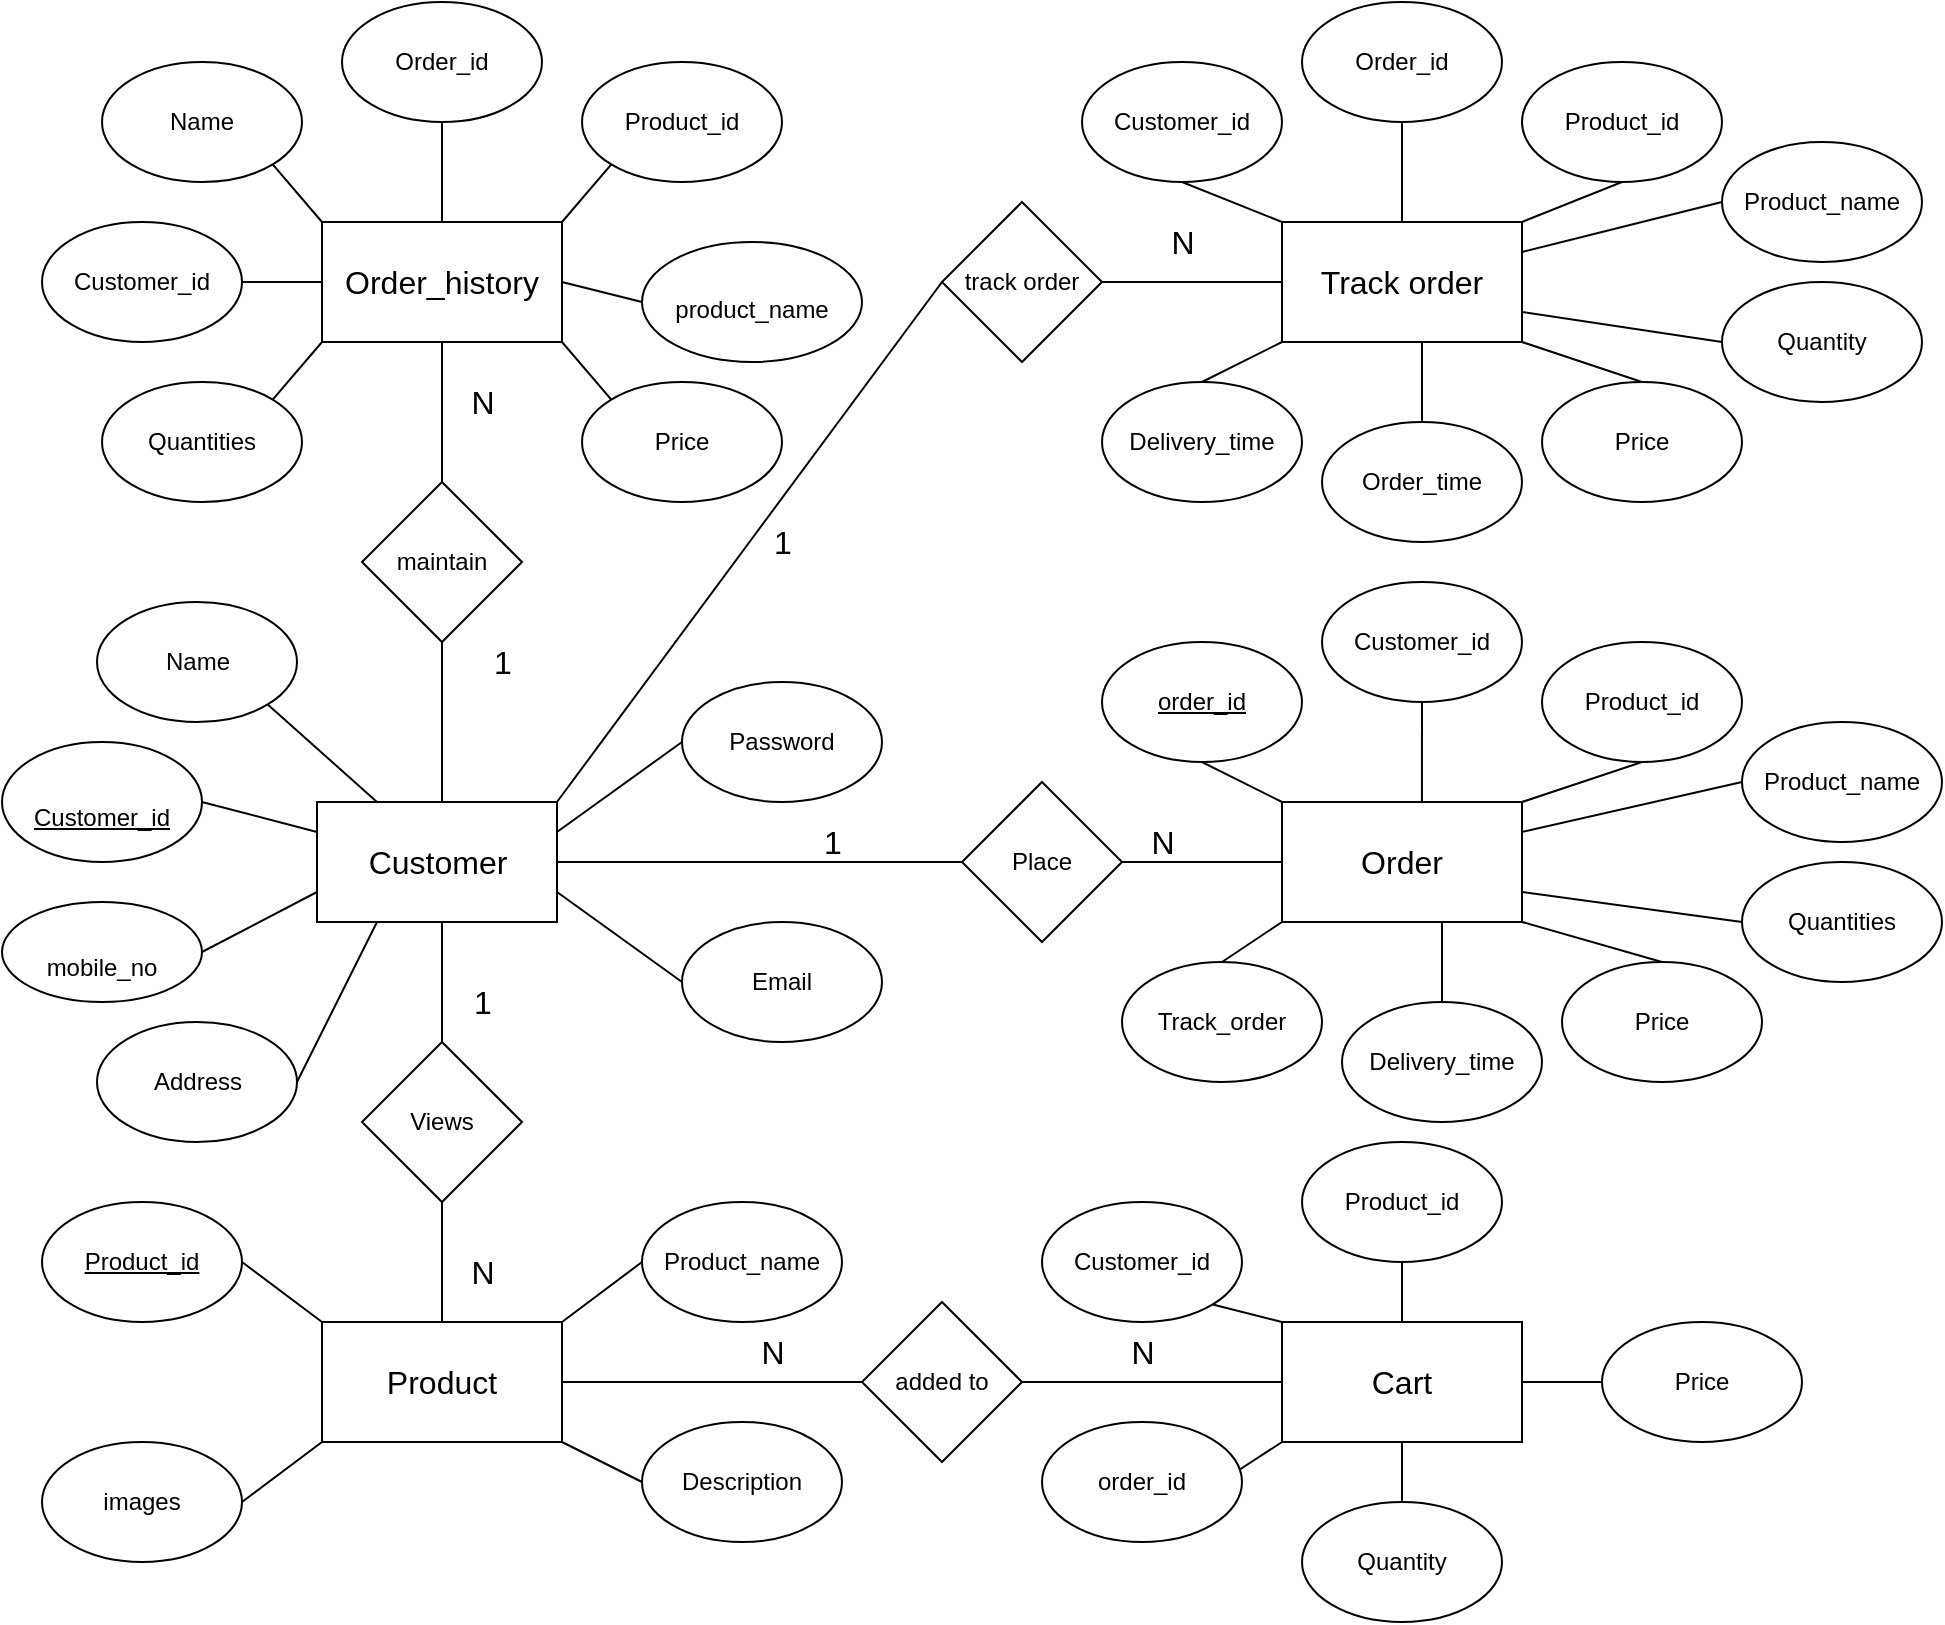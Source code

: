 <mxfile version="20.5.1" type="github">
  <diagram id="R2lEEEUBdFMjLlhIrx00" name="Page-1">
    <mxGraphModel dx="1384" dy="729" grid="1" gridSize="10" guides="1" tooltips="1" connect="1" arrows="1" fold="1" page="1" pageScale="1" pageWidth="850" pageHeight="1100" math="0" shadow="0" extFonts="Permanent Marker^https://fonts.googleapis.com/css?family=Permanent+Marker">
      <root>
        <mxCell id="0" />
        <mxCell id="1" parent="0" />
        <mxCell id="xv_gtzmwuyqn3bFnvwPB-1" value="&lt;h1 style=&quot;font-size: 16px;&quot;&gt;&lt;span style=&quot;font-weight: normal;&quot;&gt;&lt;font face=&quot;Helvetica&quot;&gt;Order_history&lt;/font&gt;&lt;/span&gt;&lt;/h1&gt;" style="rounded=0;whiteSpace=wrap;html=1;fontFamily=Times New Roman;" parent="1" vertex="1">
          <mxGeometry x="160" y="120" width="120" height="60" as="geometry" />
        </mxCell>
        <mxCell id="xv_gtzmwuyqn3bFnvwPB-2" value="Name" style="ellipse;whiteSpace=wrap;html=1;" parent="1" vertex="1">
          <mxGeometry x="50" y="40" width="100" height="60" as="geometry" />
        </mxCell>
        <mxCell id="xv_gtzmwuyqn3bFnvwPB-3" value="Customer_id" style="ellipse;whiteSpace=wrap;html=1;" parent="1" vertex="1">
          <mxGeometry x="20" y="120" width="100" height="60" as="geometry" />
        </mxCell>
        <mxCell id="xv_gtzmwuyqn3bFnvwPB-4" value="Order_id" style="ellipse;whiteSpace=wrap;html=1;" parent="1" vertex="1">
          <mxGeometry x="170" y="10" width="100" height="60" as="geometry" />
        </mxCell>
        <mxCell id="xv_gtzmwuyqn3bFnvwPB-5" value="Product_id" style="ellipse;whiteSpace=wrap;html=1;" parent="1" vertex="1">
          <mxGeometry x="290" y="40" width="100" height="60" as="geometry" />
        </mxCell>
        <mxCell id="xv_gtzmwuyqn3bFnvwPB-6" value="&lt;h1 style=&quot;&quot;&gt;&lt;span style=&quot;font-weight: normal;&quot;&gt;&lt;font style=&quot;font-size: 12px;&quot;&gt;product_name&lt;/font&gt;&lt;/span&gt;&lt;/h1&gt;" style="ellipse;whiteSpace=wrap;html=1;" parent="1" vertex="1">
          <mxGeometry x="320" y="130" width="110" height="60" as="geometry" />
        </mxCell>
        <mxCell id="xv_gtzmwuyqn3bFnvwPB-7" value="Quantities" style="ellipse;whiteSpace=wrap;html=1;" parent="1" vertex="1">
          <mxGeometry x="50" y="200" width="100" height="60" as="geometry" />
        </mxCell>
        <mxCell id="xv_gtzmwuyqn3bFnvwPB-8" value="Price" style="ellipse;whiteSpace=wrap;html=1;" parent="1" vertex="1">
          <mxGeometry x="290" y="200" width="100" height="60" as="geometry" />
        </mxCell>
        <mxCell id="xv_gtzmwuyqn3bFnvwPB-9" value="maintain" style="rhombus;whiteSpace=wrap;html=1;" parent="1" vertex="1">
          <mxGeometry x="180" y="250" width="80" height="80" as="geometry" />
        </mxCell>
        <mxCell id="xv_gtzmwuyqn3bFnvwPB-10" value="&lt;font style=&quot;font-size: 16px;&quot;&gt;Customer&lt;/font&gt;" style="rounded=0;whiteSpace=wrap;html=1;" parent="1" vertex="1">
          <mxGeometry x="157.5" y="410" width="120" height="60" as="geometry" />
        </mxCell>
        <mxCell id="xv_gtzmwuyqn3bFnvwPB-11" value="&lt;br&gt;mobile_no" style="ellipse;whiteSpace=wrap;html=1;" parent="1" vertex="1">
          <mxGeometry y="460" width="100" height="50" as="geometry" />
        </mxCell>
        <mxCell id="xv_gtzmwuyqn3bFnvwPB-12" value="&lt;br&gt;&lt;u&gt;Customer_id&lt;/u&gt;&lt;br&gt;" style="ellipse;whiteSpace=wrap;html=1;" parent="1" vertex="1">
          <mxGeometry y="380" width="100" height="60" as="geometry" />
        </mxCell>
        <mxCell id="xv_gtzmwuyqn3bFnvwPB-13" value="Email" style="ellipse;whiteSpace=wrap;html=1;" parent="1" vertex="1">
          <mxGeometry x="340" y="470" width="100" height="60" as="geometry" />
        </mxCell>
        <mxCell id="xv_gtzmwuyqn3bFnvwPB-14" value="Address" style="ellipse;whiteSpace=wrap;html=1;" parent="1" vertex="1">
          <mxGeometry x="47.5" y="520" width="100" height="60" as="geometry" />
        </mxCell>
        <mxCell id="xv_gtzmwuyqn3bFnvwPB-15" value="Name" style="ellipse;whiteSpace=wrap;html=1;" parent="1" vertex="1">
          <mxGeometry x="47.5" y="310" width="100" height="60" as="geometry" />
        </mxCell>
        <mxCell id="xv_gtzmwuyqn3bFnvwPB-16" value="Password" style="ellipse;whiteSpace=wrap;html=1;" parent="1" vertex="1">
          <mxGeometry x="340" y="350" width="100" height="60" as="geometry" />
        </mxCell>
        <mxCell id="xv_gtzmwuyqn3bFnvwPB-17" value="Views" style="rhombus;whiteSpace=wrap;html=1;" parent="1" vertex="1">
          <mxGeometry x="180" y="530" width="80" height="80" as="geometry" />
        </mxCell>
        <mxCell id="xv_gtzmwuyqn3bFnvwPB-18" value="&lt;font style=&quot;font-size: 16px;&quot;&gt;Product&lt;/font&gt;" style="rounded=0;whiteSpace=wrap;html=1;" parent="1" vertex="1">
          <mxGeometry x="160" y="670" width="120" height="60" as="geometry" />
        </mxCell>
        <mxCell id="xv_gtzmwuyqn3bFnvwPB-19" value="&lt;u&gt;Product_id&lt;/u&gt;" style="ellipse;whiteSpace=wrap;html=1;" parent="1" vertex="1">
          <mxGeometry x="20" y="610" width="100" height="60" as="geometry" />
        </mxCell>
        <mxCell id="xv_gtzmwuyqn3bFnvwPB-20" value="images" style="ellipse;whiteSpace=wrap;html=1;" parent="1" vertex="1">
          <mxGeometry x="20" y="730" width="100" height="60" as="geometry" />
        </mxCell>
        <mxCell id="xv_gtzmwuyqn3bFnvwPB-21" value="Product_name" style="ellipse;whiteSpace=wrap;html=1;" parent="1" vertex="1">
          <mxGeometry x="320" y="610" width="100" height="60" as="geometry" />
        </mxCell>
        <mxCell id="xv_gtzmwuyqn3bFnvwPB-22" value="Description" style="ellipse;whiteSpace=wrap;html=1;" parent="1" vertex="1">
          <mxGeometry x="320" y="720" width="100" height="60" as="geometry" />
        </mxCell>
        <mxCell id="xv_gtzmwuyqn3bFnvwPB-23" value="added to" style="rhombus;whiteSpace=wrap;html=1;" parent="1" vertex="1">
          <mxGeometry x="430" y="660" width="80" height="80" as="geometry" />
        </mxCell>
        <mxCell id="xv_gtzmwuyqn3bFnvwPB-24" value="&lt;font style=&quot;font-size: 16px;&quot;&gt;Cart&lt;/font&gt;" style="rounded=0;whiteSpace=wrap;html=1;" parent="1" vertex="1">
          <mxGeometry x="640" y="670" width="120" height="60" as="geometry" />
        </mxCell>
        <mxCell id="xv_gtzmwuyqn3bFnvwPB-25" value="Customer_id" style="ellipse;whiteSpace=wrap;html=1;" parent="1" vertex="1">
          <mxGeometry x="520" y="610" width="100" height="60" as="geometry" />
        </mxCell>
        <mxCell id="xv_gtzmwuyqn3bFnvwPB-26" value="order_id" style="ellipse;whiteSpace=wrap;html=1;" parent="1" vertex="1">
          <mxGeometry x="520" y="720" width="100" height="60" as="geometry" />
        </mxCell>
        <mxCell id="xv_gtzmwuyqn3bFnvwPB-27" value="Product_id" style="ellipse;whiteSpace=wrap;html=1;" parent="1" vertex="1">
          <mxGeometry x="650" y="580" width="100" height="60" as="geometry" />
        </mxCell>
        <mxCell id="xv_gtzmwuyqn3bFnvwPB-28" value="Quantity" style="ellipse;whiteSpace=wrap;html=1;" parent="1" vertex="1">
          <mxGeometry x="650" y="760" width="100" height="60" as="geometry" />
        </mxCell>
        <mxCell id="xv_gtzmwuyqn3bFnvwPB-29" value="Price" style="ellipse;whiteSpace=wrap;html=1;" parent="1" vertex="1">
          <mxGeometry x="800" y="670" width="100" height="60" as="geometry" />
        </mxCell>
        <mxCell id="xv_gtzmwuyqn3bFnvwPB-30" value="track order" style="rhombus;whiteSpace=wrap;html=1;" parent="1" vertex="1">
          <mxGeometry x="470" y="110" width="80" height="80" as="geometry" />
        </mxCell>
        <mxCell id="xv_gtzmwuyqn3bFnvwPB-31" value="Place" style="rhombus;whiteSpace=wrap;html=1;" parent="1" vertex="1">
          <mxGeometry x="480" y="400" width="80" height="80" as="geometry" />
        </mxCell>
        <mxCell id="xv_gtzmwuyqn3bFnvwPB-32" value="" style="endArrow=none;html=1;rounded=0;exitX=1;exitY=0;exitDx=0;exitDy=0;entryX=0;entryY=0.5;entryDx=0;entryDy=0;" parent="1" source="xv_gtzmwuyqn3bFnvwPB-10" target="xv_gtzmwuyqn3bFnvwPB-30" edge="1">
          <mxGeometry width="50" height="50" relative="1" as="geometry">
            <mxPoint x="420" y="490" as="sourcePoint" />
            <mxPoint x="470" y="440" as="targetPoint" />
          </mxGeometry>
        </mxCell>
        <mxCell id="xv_gtzmwuyqn3bFnvwPB-33" value="" style="endArrow=none;html=1;rounded=0;exitX=1;exitY=0.5;exitDx=0;exitDy=0;entryX=0;entryY=0.5;entryDx=0;entryDy=0;" parent="1" source="xv_gtzmwuyqn3bFnvwPB-10" target="xv_gtzmwuyqn3bFnvwPB-31" edge="1">
          <mxGeometry width="50" height="50" relative="1" as="geometry">
            <mxPoint x="660" y="340" as="sourcePoint" />
            <mxPoint x="710" y="290" as="targetPoint" />
          </mxGeometry>
        </mxCell>
        <mxCell id="xv_gtzmwuyqn3bFnvwPB-34" value="&lt;font style=&quot;font-size: 16px;&quot;&gt;Track order&lt;/font&gt;" style="rounded=0;whiteSpace=wrap;html=1;" parent="1" vertex="1">
          <mxGeometry x="640" y="120" width="120" height="60" as="geometry" />
        </mxCell>
        <mxCell id="xv_gtzmwuyqn3bFnvwPB-35" value="&lt;font style=&quot;font-size: 16px;&quot;&gt;Order&lt;/font&gt;" style="rounded=0;whiteSpace=wrap;html=1;" parent="1" vertex="1">
          <mxGeometry x="640" y="410" width="120" height="60" as="geometry" />
        </mxCell>
        <mxCell id="xv_gtzmwuyqn3bFnvwPB-36" value="Customer_id" style="ellipse;whiteSpace=wrap;html=1;" parent="1" vertex="1">
          <mxGeometry x="540" y="40" width="100" height="60" as="geometry" />
        </mxCell>
        <mxCell id="xv_gtzmwuyqn3bFnvwPB-37" value="Order_id" style="ellipse;whiteSpace=wrap;html=1;" parent="1" vertex="1">
          <mxGeometry x="650" y="10" width="100" height="60" as="geometry" />
        </mxCell>
        <mxCell id="xv_gtzmwuyqn3bFnvwPB-38" value="Product_id" style="ellipse;whiteSpace=wrap;html=1;" parent="1" vertex="1">
          <mxGeometry x="760" y="40" width="100" height="60" as="geometry" />
        </mxCell>
        <mxCell id="xv_gtzmwuyqn3bFnvwPB-39" value="Delivery_time" style="ellipse;whiteSpace=wrap;html=1;" parent="1" vertex="1">
          <mxGeometry x="550" y="200" width="100" height="60" as="geometry" />
        </mxCell>
        <mxCell id="xv_gtzmwuyqn3bFnvwPB-40" value="Price" style="ellipse;whiteSpace=wrap;html=1;" parent="1" vertex="1">
          <mxGeometry x="770" y="200" width="100" height="60" as="geometry" />
        </mxCell>
        <mxCell id="xv_gtzmwuyqn3bFnvwPB-43" value="Order_time" style="ellipse;whiteSpace=wrap;html=1;" parent="1" vertex="1">
          <mxGeometry x="660" y="220" width="100" height="60" as="geometry" />
        </mxCell>
        <mxCell id="xv_gtzmwuyqn3bFnvwPB-44" value="Product_name" style="ellipse;whiteSpace=wrap;html=1;" parent="1" vertex="1">
          <mxGeometry x="860" y="80" width="100" height="60" as="geometry" />
        </mxCell>
        <mxCell id="xv_gtzmwuyqn3bFnvwPB-45" value="Quantity" style="ellipse;whiteSpace=wrap;html=1;" parent="1" vertex="1">
          <mxGeometry x="860" y="150" width="100" height="60" as="geometry" />
        </mxCell>
        <mxCell id="xv_gtzmwuyqn3bFnvwPB-46" value="&lt;u&gt;order_id&lt;/u&gt;" style="ellipse;whiteSpace=wrap;html=1;" parent="1" vertex="1">
          <mxGeometry x="550" y="330" width="100" height="60" as="geometry" />
        </mxCell>
        <mxCell id="xv_gtzmwuyqn3bFnvwPB-47" value="Customer_id" style="ellipse;whiteSpace=wrap;html=1;" parent="1" vertex="1">
          <mxGeometry x="660" y="300" width="100" height="60" as="geometry" />
        </mxCell>
        <mxCell id="xv_gtzmwuyqn3bFnvwPB-48" value="Product_id" style="ellipse;whiteSpace=wrap;html=1;" parent="1" vertex="1">
          <mxGeometry x="770" y="330" width="100" height="60" as="geometry" />
        </mxCell>
        <mxCell id="xv_gtzmwuyqn3bFnvwPB-49" value="Product_name" style="ellipse;whiteSpace=wrap;html=1;" parent="1" vertex="1">
          <mxGeometry x="870" y="370" width="100" height="60" as="geometry" />
        </mxCell>
        <mxCell id="xv_gtzmwuyqn3bFnvwPB-50" value="Track_order" style="ellipse;whiteSpace=wrap;html=1;" parent="1" vertex="1">
          <mxGeometry x="560" y="490" width="100" height="60" as="geometry" />
        </mxCell>
        <mxCell id="xv_gtzmwuyqn3bFnvwPB-51" value="Price" style="ellipse;whiteSpace=wrap;html=1;" parent="1" vertex="1">
          <mxGeometry x="780" y="490" width="100" height="60" as="geometry" />
        </mxCell>
        <mxCell id="xv_gtzmwuyqn3bFnvwPB-52" value="Delivery_time" style="ellipse;whiteSpace=wrap;html=1;" parent="1" vertex="1">
          <mxGeometry x="670" y="510" width="100" height="60" as="geometry" />
        </mxCell>
        <mxCell id="xv_gtzmwuyqn3bFnvwPB-53" value="Quantities" style="ellipse;whiteSpace=wrap;html=1;" parent="1" vertex="1">
          <mxGeometry x="870" y="440" width="100" height="60" as="geometry" />
        </mxCell>
        <mxCell id="xv_gtzmwuyqn3bFnvwPB-54" value="" style="endArrow=none;html=1;rounded=0;entryX=1;entryY=0.5;entryDx=0;entryDy=0;exitX=0;exitY=0.5;exitDx=0;exitDy=0;" parent="1" source="xv_gtzmwuyqn3bFnvwPB-34" target="xv_gtzmwuyqn3bFnvwPB-30" edge="1">
          <mxGeometry width="50" height="50" relative="1" as="geometry">
            <mxPoint x="450" y="330" as="sourcePoint" />
            <mxPoint x="500" y="280" as="targetPoint" />
          </mxGeometry>
        </mxCell>
        <mxCell id="xv_gtzmwuyqn3bFnvwPB-55" value="" style="endArrow=none;html=1;rounded=0;exitX=1;exitY=0.5;exitDx=0;exitDy=0;entryX=0;entryY=0.5;entryDx=0;entryDy=0;" parent="1" source="xv_gtzmwuyqn3bFnvwPB-31" target="xv_gtzmwuyqn3bFnvwPB-35" edge="1">
          <mxGeometry width="50" height="50" relative="1" as="geometry">
            <mxPoint x="480" y="320" as="sourcePoint" />
            <mxPoint x="530" y="270" as="targetPoint" />
          </mxGeometry>
        </mxCell>
        <mxCell id="xv_gtzmwuyqn3bFnvwPB-56" value="" style="endArrow=none;html=1;rounded=0;exitX=1;exitY=0.5;exitDx=0;exitDy=0;entryX=0;entryY=0.5;entryDx=0;entryDy=0;" parent="1" source="xv_gtzmwuyqn3bFnvwPB-18" target="xv_gtzmwuyqn3bFnvwPB-23" edge="1">
          <mxGeometry width="50" height="50" relative="1" as="geometry">
            <mxPoint x="450" y="590" as="sourcePoint" />
            <mxPoint x="500" y="540" as="targetPoint" />
          </mxGeometry>
        </mxCell>
        <mxCell id="xv_gtzmwuyqn3bFnvwPB-57" value="" style="endArrow=none;html=1;rounded=0;exitX=1;exitY=0.5;exitDx=0;exitDy=0;entryX=0;entryY=0.5;entryDx=0;entryDy=0;" parent="1" source="xv_gtzmwuyqn3bFnvwPB-23" target="xv_gtzmwuyqn3bFnvwPB-24" edge="1">
          <mxGeometry width="50" height="50" relative="1" as="geometry">
            <mxPoint x="450" y="610" as="sourcePoint" />
            <mxPoint x="500" y="560" as="targetPoint" />
          </mxGeometry>
        </mxCell>
        <mxCell id="xv_gtzmwuyqn3bFnvwPB-58" value="" style="endArrow=none;html=1;rounded=0;entryX=0;entryY=0;entryDx=0;entryDy=0;exitX=0.5;exitY=1;exitDx=0;exitDy=0;" parent="1" source="xv_gtzmwuyqn3bFnvwPB-46" target="xv_gtzmwuyqn3bFnvwPB-35" edge="1">
          <mxGeometry width="50" height="50" relative="1" as="geometry">
            <mxPoint x="460" y="570" as="sourcePoint" />
            <mxPoint x="510" y="520" as="targetPoint" />
          </mxGeometry>
        </mxCell>
        <mxCell id="xv_gtzmwuyqn3bFnvwPB-59" value="" style="endArrow=none;html=1;rounded=0;entryX=0;entryY=1;entryDx=0;entryDy=0;exitX=0.5;exitY=0;exitDx=0;exitDy=0;" parent="1" source="xv_gtzmwuyqn3bFnvwPB-50" target="xv_gtzmwuyqn3bFnvwPB-35" edge="1">
          <mxGeometry width="50" height="50" relative="1" as="geometry">
            <mxPoint x="470" y="580" as="sourcePoint" />
            <mxPoint x="520" y="530" as="targetPoint" />
          </mxGeometry>
        </mxCell>
        <mxCell id="xv_gtzmwuyqn3bFnvwPB-60" value="" style="endArrow=none;html=1;rounded=0;entryX=0.583;entryY=0;entryDx=0;entryDy=0;entryPerimeter=0;exitX=0.5;exitY=1;exitDx=0;exitDy=0;" parent="1" source="xv_gtzmwuyqn3bFnvwPB-47" target="xv_gtzmwuyqn3bFnvwPB-35" edge="1">
          <mxGeometry width="50" height="50" relative="1" as="geometry">
            <mxPoint x="480" y="590" as="sourcePoint" />
            <mxPoint x="530" y="540" as="targetPoint" />
          </mxGeometry>
        </mxCell>
        <mxCell id="xv_gtzmwuyqn3bFnvwPB-61" value="" style="endArrow=none;html=1;rounded=0;exitX=0.5;exitY=0;exitDx=0;exitDy=0;" parent="1" source="xv_gtzmwuyqn3bFnvwPB-52" edge="1">
          <mxGeometry width="50" height="50" relative="1" as="geometry">
            <mxPoint x="720" y="370" as="sourcePoint" />
            <mxPoint x="720" y="470" as="targetPoint" />
          </mxGeometry>
        </mxCell>
        <mxCell id="xv_gtzmwuyqn3bFnvwPB-62" value="" style="endArrow=none;html=1;rounded=0;entryX=1;entryY=0;entryDx=0;entryDy=0;exitX=0.5;exitY=1;exitDx=0;exitDy=0;" parent="1" source="xv_gtzmwuyqn3bFnvwPB-48" target="xv_gtzmwuyqn3bFnvwPB-35" edge="1">
          <mxGeometry width="50" height="50" relative="1" as="geometry">
            <mxPoint x="730" y="380" as="sourcePoint" />
            <mxPoint x="729.96" y="430" as="targetPoint" />
          </mxGeometry>
        </mxCell>
        <mxCell id="xv_gtzmwuyqn3bFnvwPB-63" value="" style="endArrow=none;html=1;rounded=0;entryX=1;entryY=0.25;entryDx=0;entryDy=0;exitX=0;exitY=0.5;exitDx=0;exitDy=0;" parent="1" source="xv_gtzmwuyqn3bFnvwPB-49" target="xv_gtzmwuyqn3bFnvwPB-35" edge="1">
          <mxGeometry width="50" height="50" relative="1" as="geometry">
            <mxPoint x="740" y="390" as="sourcePoint" />
            <mxPoint x="739.96" y="440" as="targetPoint" />
          </mxGeometry>
        </mxCell>
        <mxCell id="xv_gtzmwuyqn3bFnvwPB-64" value="" style="endArrow=none;html=1;rounded=0;entryX=1;entryY=0.75;entryDx=0;entryDy=0;exitX=0;exitY=0.5;exitDx=0;exitDy=0;" parent="1" source="xv_gtzmwuyqn3bFnvwPB-53" target="xv_gtzmwuyqn3bFnvwPB-35" edge="1">
          <mxGeometry width="50" height="50" relative="1" as="geometry">
            <mxPoint x="750" y="400" as="sourcePoint" />
            <mxPoint x="749.96" y="450" as="targetPoint" />
          </mxGeometry>
        </mxCell>
        <mxCell id="xv_gtzmwuyqn3bFnvwPB-65" value="" style="endArrow=none;html=1;rounded=0;entryX=1;entryY=1;entryDx=0;entryDy=0;exitX=0.5;exitY=0;exitDx=0;exitDy=0;" parent="1" source="xv_gtzmwuyqn3bFnvwPB-51" target="xv_gtzmwuyqn3bFnvwPB-35" edge="1">
          <mxGeometry width="50" height="50" relative="1" as="geometry">
            <mxPoint x="760" y="410" as="sourcePoint" />
            <mxPoint x="759.96" y="460" as="targetPoint" />
          </mxGeometry>
        </mxCell>
        <mxCell id="xv_gtzmwuyqn3bFnvwPB-66" value="" style="endArrow=none;html=1;rounded=0;entryX=0.5;entryY=1;entryDx=0;entryDy=0;exitX=0;exitY=0;exitDx=0;exitDy=0;" parent="1" source="xv_gtzmwuyqn3bFnvwPB-34" target="xv_gtzmwuyqn3bFnvwPB-36" edge="1">
          <mxGeometry width="50" height="50" relative="1" as="geometry">
            <mxPoint x="570" y="180" as="sourcePoint" />
            <mxPoint x="620" y="130" as="targetPoint" />
          </mxGeometry>
        </mxCell>
        <mxCell id="xv_gtzmwuyqn3bFnvwPB-68" value="" style="endArrow=none;html=1;rounded=0;entryX=0.5;entryY=0;entryDx=0;entryDy=0;exitX=0;exitY=1;exitDx=0;exitDy=0;" parent="1" source="xv_gtzmwuyqn3bFnvwPB-34" target="xv_gtzmwuyqn3bFnvwPB-39" edge="1">
          <mxGeometry width="50" height="50" relative="1" as="geometry">
            <mxPoint x="650" y="130" as="sourcePoint" />
            <mxPoint x="600" y="110" as="targetPoint" />
          </mxGeometry>
        </mxCell>
        <mxCell id="xv_gtzmwuyqn3bFnvwPB-69" value="" style="endArrow=none;html=1;rounded=0;entryX=0.5;entryY=1;entryDx=0;entryDy=0;exitX=0.5;exitY=0;exitDx=0;exitDy=0;" parent="1" source="xv_gtzmwuyqn3bFnvwPB-34" target="xv_gtzmwuyqn3bFnvwPB-37" edge="1">
          <mxGeometry width="50" height="50" relative="1" as="geometry">
            <mxPoint x="660" y="140" as="sourcePoint" />
            <mxPoint x="610" y="120" as="targetPoint" />
          </mxGeometry>
        </mxCell>
        <mxCell id="xv_gtzmwuyqn3bFnvwPB-70" value="" style="endArrow=none;html=1;rounded=0;entryX=0.5;entryY=0;entryDx=0;entryDy=0;" parent="1" target="xv_gtzmwuyqn3bFnvwPB-43" edge="1">
          <mxGeometry width="50" height="50" relative="1" as="geometry">
            <mxPoint x="710" y="180" as="sourcePoint" />
            <mxPoint x="620" y="130" as="targetPoint" />
          </mxGeometry>
        </mxCell>
        <mxCell id="xv_gtzmwuyqn3bFnvwPB-71" value="" style="endArrow=none;html=1;rounded=0;entryX=0.5;entryY=1;entryDx=0;entryDy=0;exitX=1;exitY=0;exitDx=0;exitDy=0;" parent="1" source="xv_gtzmwuyqn3bFnvwPB-34" target="xv_gtzmwuyqn3bFnvwPB-38" edge="1">
          <mxGeometry width="50" height="50" relative="1" as="geometry">
            <mxPoint x="720" y="190" as="sourcePoint" />
            <mxPoint x="720" y="230" as="targetPoint" />
          </mxGeometry>
        </mxCell>
        <mxCell id="xv_gtzmwuyqn3bFnvwPB-72" value="" style="endArrow=none;html=1;rounded=0;entryX=0;entryY=0.5;entryDx=0;entryDy=0;exitX=1;exitY=0.25;exitDx=0;exitDy=0;" parent="1" source="xv_gtzmwuyqn3bFnvwPB-34" target="xv_gtzmwuyqn3bFnvwPB-44" edge="1">
          <mxGeometry width="50" height="50" relative="1" as="geometry">
            <mxPoint x="730" y="200" as="sourcePoint" />
            <mxPoint x="730" y="240" as="targetPoint" />
          </mxGeometry>
        </mxCell>
        <mxCell id="xv_gtzmwuyqn3bFnvwPB-73" value="" style="endArrow=none;html=1;rounded=0;entryX=1;entryY=1;entryDx=0;entryDy=0;exitX=0.5;exitY=0;exitDx=0;exitDy=0;" parent="1" source="xv_gtzmwuyqn3bFnvwPB-40" target="xv_gtzmwuyqn3bFnvwPB-34" edge="1">
          <mxGeometry width="50" height="50" relative="1" as="geometry">
            <mxPoint x="740" y="210" as="sourcePoint" />
            <mxPoint x="740" y="250" as="targetPoint" />
          </mxGeometry>
        </mxCell>
        <mxCell id="xv_gtzmwuyqn3bFnvwPB-74" value="" style="endArrow=none;html=1;rounded=0;entryX=0;entryY=0.5;entryDx=0;entryDy=0;exitX=1;exitY=0.75;exitDx=0;exitDy=0;" parent="1" source="xv_gtzmwuyqn3bFnvwPB-34" target="xv_gtzmwuyqn3bFnvwPB-45" edge="1">
          <mxGeometry width="50" height="50" relative="1" as="geometry">
            <mxPoint x="750" y="220" as="sourcePoint" />
            <mxPoint x="750" y="260" as="targetPoint" />
          </mxGeometry>
        </mxCell>
        <mxCell id="xv_gtzmwuyqn3bFnvwPB-75" value="" style="endArrow=none;html=1;rounded=0;exitX=1;exitY=1;exitDx=0;exitDy=0;entryX=0;entryY=0;entryDx=0;entryDy=0;" parent="1" source="xv_gtzmwuyqn3bFnvwPB-25" target="xv_gtzmwuyqn3bFnvwPB-24" edge="1">
          <mxGeometry width="50" height="50" relative="1" as="geometry">
            <mxPoint x="450" y="820" as="sourcePoint" />
            <mxPoint x="500" y="770" as="targetPoint" />
          </mxGeometry>
        </mxCell>
        <mxCell id="xv_gtzmwuyqn3bFnvwPB-76" value="" style="endArrow=none;html=1;rounded=0;exitX=0.987;exitY=0.398;exitDx=0;exitDy=0;entryX=0;entryY=1;entryDx=0;entryDy=0;exitPerimeter=0;" parent="1" source="xv_gtzmwuyqn3bFnvwPB-26" target="xv_gtzmwuyqn3bFnvwPB-24" edge="1">
          <mxGeometry width="50" height="50" relative="1" as="geometry">
            <mxPoint x="615.469" y="671.145" as="sourcePoint" />
            <mxPoint x="650" y="680" as="targetPoint" />
          </mxGeometry>
        </mxCell>
        <mxCell id="xv_gtzmwuyqn3bFnvwPB-77" value="" style="endArrow=none;html=1;rounded=0;exitX=0.5;exitY=1;exitDx=0;exitDy=0;entryX=0.5;entryY=0;entryDx=0;entryDy=0;" parent="1" source="xv_gtzmwuyqn3bFnvwPB-27" target="xv_gtzmwuyqn3bFnvwPB-24" edge="1">
          <mxGeometry width="50" height="50" relative="1" as="geometry">
            <mxPoint x="625.469" y="681.145" as="sourcePoint" />
            <mxPoint x="660" y="690" as="targetPoint" />
          </mxGeometry>
        </mxCell>
        <mxCell id="xv_gtzmwuyqn3bFnvwPB-78" value="" style="endArrow=none;html=1;rounded=0;exitX=0.5;exitY=0;exitDx=0;exitDy=0;entryX=0.5;entryY=1;entryDx=0;entryDy=0;" parent="1" source="xv_gtzmwuyqn3bFnvwPB-28" target="xv_gtzmwuyqn3bFnvwPB-24" edge="1">
          <mxGeometry width="50" height="50" relative="1" as="geometry">
            <mxPoint x="635.469" y="691.145" as="sourcePoint" />
            <mxPoint x="670" y="700" as="targetPoint" />
          </mxGeometry>
        </mxCell>
        <mxCell id="xv_gtzmwuyqn3bFnvwPB-80" value="" style="endArrow=none;html=1;rounded=0;exitX=1;exitY=0.5;exitDx=0;exitDy=0;entryX=0;entryY=0.5;entryDx=0;entryDy=0;" parent="1" source="xv_gtzmwuyqn3bFnvwPB-24" target="xv_gtzmwuyqn3bFnvwPB-29" edge="1">
          <mxGeometry width="50" height="50" relative="1" as="geometry">
            <mxPoint x="645.469" y="701.145" as="sourcePoint" />
            <mxPoint x="680" y="710" as="targetPoint" />
          </mxGeometry>
        </mxCell>
        <mxCell id="xv_gtzmwuyqn3bFnvwPB-81" value="" style="endArrow=none;html=1;rounded=0;exitX=1;exitY=0.5;exitDx=0;exitDy=0;entryX=0;entryY=1;entryDx=0;entryDy=0;" parent="1" source="xv_gtzmwuyqn3bFnvwPB-20" target="xv_gtzmwuyqn3bFnvwPB-18" edge="1">
          <mxGeometry width="50" height="50" relative="1" as="geometry">
            <mxPoint x="170" y="830" as="sourcePoint" />
            <mxPoint x="220" y="780" as="targetPoint" />
          </mxGeometry>
        </mxCell>
        <mxCell id="xv_gtzmwuyqn3bFnvwPB-82" value="" style="endArrow=none;html=1;rounded=0;exitX=1;exitY=0.5;exitDx=0;exitDy=0;entryX=0;entryY=0;entryDx=0;entryDy=0;" parent="1" source="xv_gtzmwuyqn3bFnvwPB-19" target="xv_gtzmwuyqn3bFnvwPB-18" edge="1">
          <mxGeometry width="50" height="50" relative="1" as="geometry">
            <mxPoint x="655.469" y="711.145" as="sourcePoint" />
            <mxPoint x="690" y="720" as="targetPoint" />
          </mxGeometry>
        </mxCell>
        <mxCell id="xv_gtzmwuyqn3bFnvwPB-83" value="" style="endArrow=none;html=1;rounded=0;exitX=0;exitY=0.5;exitDx=0;exitDy=0;entryX=1;entryY=0;entryDx=0;entryDy=0;" parent="1" source="xv_gtzmwuyqn3bFnvwPB-21" target="xv_gtzmwuyqn3bFnvwPB-18" edge="1">
          <mxGeometry width="50" height="50" relative="1" as="geometry">
            <mxPoint x="130.0" y="650" as="sourcePoint" />
            <mxPoint x="170.0" y="680" as="targetPoint" />
          </mxGeometry>
        </mxCell>
        <mxCell id="xv_gtzmwuyqn3bFnvwPB-84" value="" style="endArrow=none;html=1;rounded=0;exitX=0;exitY=0.5;exitDx=0;exitDy=0;entryX=1;entryY=1;entryDx=0;entryDy=0;" parent="1" source="xv_gtzmwuyqn3bFnvwPB-22" target="xv_gtzmwuyqn3bFnvwPB-18" edge="1">
          <mxGeometry width="50" height="50" relative="1" as="geometry">
            <mxPoint x="330" y="650" as="sourcePoint" />
            <mxPoint x="290" y="680" as="targetPoint" />
          </mxGeometry>
        </mxCell>
        <mxCell id="xv_gtzmwuyqn3bFnvwPB-85" value="" style="endArrow=none;html=1;rounded=0;exitX=0.5;exitY=0;exitDx=0;exitDy=0;entryX=0.5;entryY=1;entryDx=0;entryDy=0;" parent="1" source="xv_gtzmwuyqn3bFnvwPB-18" target="xv_gtzmwuyqn3bFnvwPB-17" edge="1">
          <mxGeometry width="50" height="50" relative="1" as="geometry">
            <mxPoint x="300" y="600" as="sourcePoint" />
            <mxPoint x="350" y="550" as="targetPoint" />
          </mxGeometry>
        </mxCell>
        <mxCell id="xv_gtzmwuyqn3bFnvwPB-86" value="" style="endArrow=none;html=1;rounded=0;exitX=0.5;exitY=0;exitDx=0;exitDy=0;" parent="1" source="xv_gtzmwuyqn3bFnvwPB-17" edge="1">
          <mxGeometry width="50" height="50" relative="1" as="geometry">
            <mxPoint x="230" y="680" as="sourcePoint" />
            <mxPoint x="220" y="470" as="targetPoint" />
          </mxGeometry>
        </mxCell>
        <mxCell id="xv_gtzmwuyqn3bFnvwPB-87" value="" style="endArrow=none;html=1;rounded=0;entryX=0.5;entryY=1;entryDx=0;entryDy=0;" parent="1" target="xv_gtzmwuyqn3bFnvwPB-9" edge="1">
          <mxGeometry width="50" height="50" relative="1" as="geometry">
            <mxPoint x="220" y="410" as="sourcePoint" />
            <mxPoint x="210" y="340" as="targetPoint" />
          </mxGeometry>
        </mxCell>
        <mxCell id="xv_gtzmwuyqn3bFnvwPB-88" value="" style="endArrow=none;html=1;rounded=0;exitX=1;exitY=1;exitDx=0;exitDy=0;entryX=0.25;entryY=0;entryDx=0;entryDy=0;" parent="1" source="xv_gtzmwuyqn3bFnvwPB-15" target="xv_gtzmwuyqn3bFnvwPB-10" edge="1">
          <mxGeometry width="50" height="50" relative="1" as="geometry">
            <mxPoint x="160" y="400" as="sourcePoint" />
            <mxPoint x="210" y="350" as="targetPoint" />
          </mxGeometry>
        </mxCell>
        <mxCell id="xv_gtzmwuyqn3bFnvwPB-89" value="" style="endArrow=none;html=1;rounded=0;exitX=1;exitY=0.5;exitDx=0;exitDy=0;entryX=0;entryY=0.25;entryDx=0;entryDy=0;" parent="1" source="xv_gtzmwuyqn3bFnvwPB-12" target="xv_gtzmwuyqn3bFnvwPB-10" edge="1">
          <mxGeometry width="50" height="50" relative="1" as="geometry">
            <mxPoint x="90" y="480" as="sourcePoint" />
            <mxPoint x="140" y="430" as="targetPoint" />
          </mxGeometry>
        </mxCell>
        <mxCell id="xv_gtzmwuyqn3bFnvwPB-90" value="" style="endArrow=none;html=1;rounded=0;exitX=1;exitY=0.5;exitDx=0;exitDy=0;entryX=0;entryY=0.75;entryDx=0;entryDy=0;" parent="1" source="xv_gtzmwuyqn3bFnvwPB-11" target="xv_gtzmwuyqn3bFnvwPB-10" edge="1">
          <mxGeometry width="50" height="50" relative="1" as="geometry">
            <mxPoint x="160" y="530" as="sourcePoint" />
            <mxPoint x="210" y="480" as="targetPoint" />
          </mxGeometry>
        </mxCell>
        <mxCell id="xv_gtzmwuyqn3bFnvwPB-91" value="" style="endArrow=none;html=1;rounded=0;exitX=1;exitY=0.5;exitDx=0;exitDy=0;entryX=0.25;entryY=1;entryDx=0;entryDy=0;" parent="1" source="xv_gtzmwuyqn3bFnvwPB-14" target="xv_gtzmwuyqn3bFnvwPB-10" edge="1">
          <mxGeometry width="50" height="50" relative="1" as="geometry">
            <mxPoint x="110" y="490" as="sourcePoint" />
            <mxPoint x="167.5" y="465" as="targetPoint" />
          </mxGeometry>
        </mxCell>
        <mxCell id="xv_gtzmwuyqn3bFnvwPB-92" value="" style="endArrow=none;html=1;rounded=0;exitX=1;exitY=0.25;exitDx=0;exitDy=0;entryX=0;entryY=0.5;entryDx=0;entryDy=0;" parent="1" source="xv_gtzmwuyqn3bFnvwPB-10" target="xv_gtzmwuyqn3bFnvwPB-16" edge="1">
          <mxGeometry width="50" height="50" relative="1" as="geometry">
            <mxPoint x="250" y="370" as="sourcePoint" />
            <mxPoint x="300" y="320" as="targetPoint" />
          </mxGeometry>
        </mxCell>
        <mxCell id="xv_gtzmwuyqn3bFnvwPB-93" value="" style="endArrow=none;html=1;rounded=0;exitX=1;exitY=0.75;exitDx=0;exitDy=0;entryX=0;entryY=0.5;entryDx=0;entryDy=0;" parent="1" source="xv_gtzmwuyqn3bFnvwPB-10" target="xv_gtzmwuyqn3bFnvwPB-13" edge="1">
          <mxGeometry width="50" height="50" relative="1" as="geometry">
            <mxPoint x="287.5" y="435" as="sourcePoint" />
            <mxPoint x="350" y="390" as="targetPoint" />
          </mxGeometry>
        </mxCell>
        <mxCell id="xv_gtzmwuyqn3bFnvwPB-94" value="" style="endArrow=none;html=1;rounded=0;exitX=1;exitY=0.5;exitDx=0;exitDy=0;" parent="1" source="xv_gtzmwuyqn3bFnvwPB-3" target="xv_gtzmwuyqn3bFnvwPB-1" edge="1">
          <mxGeometry width="50" height="50" relative="1" as="geometry">
            <mxPoint x="180" y="150" as="sourcePoint" />
            <mxPoint x="230" y="100" as="targetPoint" />
          </mxGeometry>
        </mxCell>
        <mxCell id="xv_gtzmwuyqn3bFnvwPB-95" value="" style="endArrow=none;html=1;rounded=0;exitX=0;exitY=0;exitDx=0;exitDy=0;entryX=1;entryY=1;entryDx=0;entryDy=0;" parent="1" source="xv_gtzmwuyqn3bFnvwPB-1" target="xv_gtzmwuyqn3bFnvwPB-2" edge="1">
          <mxGeometry width="50" height="50" relative="1" as="geometry">
            <mxPoint x="190" y="150" as="sourcePoint" />
            <mxPoint x="240" y="100" as="targetPoint" />
          </mxGeometry>
        </mxCell>
        <mxCell id="xv_gtzmwuyqn3bFnvwPB-96" value="" style="endArrow=none;html=1;rounded=0;exitX=1;exitY=0;exitDx=0;exitDy=0;entryX=0;entryY=1;entryDx=0;entryDy=0;" parent="1" source="xv_gtzmwuyqn3bFnvwPB-7" target="xv_gtzmwuyqn3bFnvwPB-1" edge="1">
          <mxGeometry width="50" height="50" relative="1" as="geometry">
            <mxPoint x="170" y="240" as="sourcePoint" />
            <mxPoint x="220" y="190" as="targetPoint" />
          </mxGeometry>
        </mxCell>
        <mxCell id="xv_gtzmwuyqn3bFnvwPB-97" value="" style="endArrow=none;html=1;rounded=0;exitX=0.5;exitY=1;exitDx=0;exitDy=0;entryX=0.5;entryY=0;entryDx=0;entryDy=0;" parent="1" source="xv_gtzmwuyqn3bFnvwPB-4" target="xv_gtzmwuyqn3bFnvwPB-1" edge="1">
          <mxGeometry width="50" height="50" relative="1" as="geometry">
            <mxPoint x="190" y="160" as="sourcePoint" />
            <mxPoint x="240" y="110" as="targetPoint" />
          </mxGeometry>
        </mxCell>
        <mxCell id="xv_gtzmwuyqn3bFnvwPB-98" value="" style="endArrow=none;html=1;rounded=0;exitX=0;exitY=1;exitDx=0;exitDy=0;entryX=1;entryY=0;entryDx=0;entryDy=0;" parent="1" source="xv_gtzmwuyqn3bFnvwPB-5" target="xv_gtzmwuyqn3bFnvwPB-1" edge="1">
          <mxGeometry width="50" height="50" relative="1" as="geometry">
            <mxPoint x="230" y="80" as="sourcePoint" />
            <mxPoint x="230" y="130" as="targetPoint" />
          </mxGeometry>
        </mxCell>
        <mxCell id="xv_gtzmwuyqn3bFnvwPB-99" value="" style="endArrow=none;html=1;rounded=0;exitX=0;exitY=0.5;exitDx=0;exitDy=0;entryX=1;entryY=0.5;entryDx=0;entryDy=0;" parent="1" source="xv_gtzmwuyqn3bFnvwPB-6" target="xv_gtzmwuyqn3bFnvwPB-1" edge="1">
          <mxGeometry width="50" height="50" relative="1" as="geometry">
            <mxPoint x="314.531" y="101.145" as="sourcePoint" />
            <mxPoint x="290" y="130" as="targetPoint" />
          </mxGeometry>
        </mxCell>
        <mxCell id="xv_gtzmwuyqn3bFnvwPB-100" value="" style="endArrow=none;html=1;rounded=0;exitX=0;exitY=0;exitDx=0;exitDy=0;entryX=1;entryY=1;entryDx=0;entryDy=0;" parent="1" source="xv_gtzmwuyqn3bFnvwPB-8" target="xv_gtzmwuyqn3bFnvwPB-1" edge="1">
          <mxGeometry width="50" height="50" relative="1" as="geometry">
            <mxPoint x="330" y="160" as="sourcePoint" />
            <mxPoint x="290" y="160" as="targetPoint" />
          </mxGeometry>
        </mxCell>
        <mxCell id="xv_gtzmwuyqn3bFnvwPB-101" value="" style="endArrow=none;html=1;rounded=0;exitX=0.5;exitY=0;exitDx=0;exitDy=0;entryX=0.5;entryY=1;entryDx=0;entryDy=0;" parent="1" source="xv_gtzmwuyqn3bFnvwPB-9" target="xv_gtzmwuyqn3bFnvwPB-1" edge="1">
          <mxGeometry width="50" height="50" relative="1" as="geometry">
            <mxPoint x="180" y="210" as="sourcePoint" />
            <mxPoint x="230" y="160" as="targetPoint" />
          </mxGeometry>
        </mxCell>
        <mxCell id="yu_7PhS3WDirzguwabGy-5" value="N" style="text;html=1;align=center;verticalAlign=middle;resizable=0;points=[];autosize=1;strokeColor=none;fillColor=none;fontSize=16;fontFamily=Helvetica;" vertex="1" parent="1">
          <mxGeometry x="220" y="195" width="40" height="30" as="geometry" />
        </mxCell>
        <mxCell id="yu_7PhS3WDirzguwabGy-6" value="1" style="text;html=1;align=center;verticalAlign=middle;resizable=0;points=[];autosize=1;strokeColor=none;fillColor=none;fontSize=16;fontFamily=Helvetica;" vertex="1" parent="1">
          <mxGeometry x="235" y="325" width="30" height="30" as="geometry" />
        </mxCell>
        <mxCell id="yu_7PhS3WDirzguwabGy-7" value="1" style="text;html=1;align=center;verticalAlign=middle;resizable=0;points=[];autosize=1;strokeColor=none;fillColor=none;fontSize=16;fontFamily=Helvetica;" vertex="1" parent="1">
          <mxGeometry x="375" y="265" width="30" height="30" as="geometry" />
        </mxCell>
        <mxCell id="yu_7PhS3WDirzguwabGy-8" value="1" style="text;html=1;align=center;verticalAlign=middle;resizable=0;points=[];autosize=1;strokeColor=none;fillColor=none;fontSize=16;fontFamily=Helvetica;" vertex="1" parent="1">
          <mxGeometry x="225" y="495" width="30" height="30" as="geometry" />
        </mxCell>
        <mxCell id="yu_7PhS3WDirzguwabGy-9" value="1" style="text;html=1;align=center;verticalAlign=middle;resizable=0;points=[];autosize=1;strokeColor=none;fillColor=none;fontSize=16;fontFamily=Helvetica;" vertex="1" parent="1">
          <mxGeometry x="400" y="415" width="30" height="30" as="geometry" />
        </mxCell>
        <mxCell id="yu_7PhS3WDirzguwabGy-10" value="N" style="text;html=1;align=center;verticalAlign=middle;resizable=0;points=[];autosize=1;strokeColor=none;fillColor=none;fontSize=16;fontFamily=Helvetica;" vertex="1" parent="1">
          <mxGeometry x="220" y="630" width="40" height="30" as="geometry" />
        </mxCell>
        <mxCell id="yu_7PhS3WDirzguwabGy-12" value="N" style="text;html=1;align=center;verticalAlign=middle;resizable=0;points=[];autosize=1;strokeColor=none;fillColor=none;fontSize=16;fontFamily=Helvetica;" vertex="1" parent="1">
          <mxGeometry x="365" y="670" width="40" height="30" as="geometry" />
        </mxCell>
        <mxCell id="yu_7PhS3WDirzguwabGy-15" value="N" style="text;html=1;align=center;verticalAlign=middle;resizable=0;points=[];autosize=1;strokeColor=none;fillColor=none;fontSize=16;fontFamily=Helvetica;" vertex="1" parent="1">
          <mxGeometry x="550" y="670" width="40" height="30" as="geometry" />
        </mxCell>
        <mxCell id="yu_7PhS3WDirzguwabGy-17" value="N" style="text;html=1;align=center;verticalAlign=middle;resizable=0;points=[];autosize=1;strokeColor=none;fillColor=none;fontSize=16;fontFamily=Helvetica;" vertex="1" parent="1">
          <mxGeometry x="560" y="415" width="40" height="30" as="geometry" />
        </mxCell>
        <mxCell id="yu_7PhS3WDirzguwabGy-18" value="N" style="text;html=1;align=center;verticalAlign=middle;resizable=0;points=[];autosize=1;strokeColor=none;fillColor=none;fontSize=16;fontFamily=Helvetica;" vertex="1" parent="1">
          <mxGeometry x="570" y="115" width="40" height="30" as="geometry" />
        </mxCell>
      </root>
    </mxGraphModel>
  </diagram>
</mxfile>
